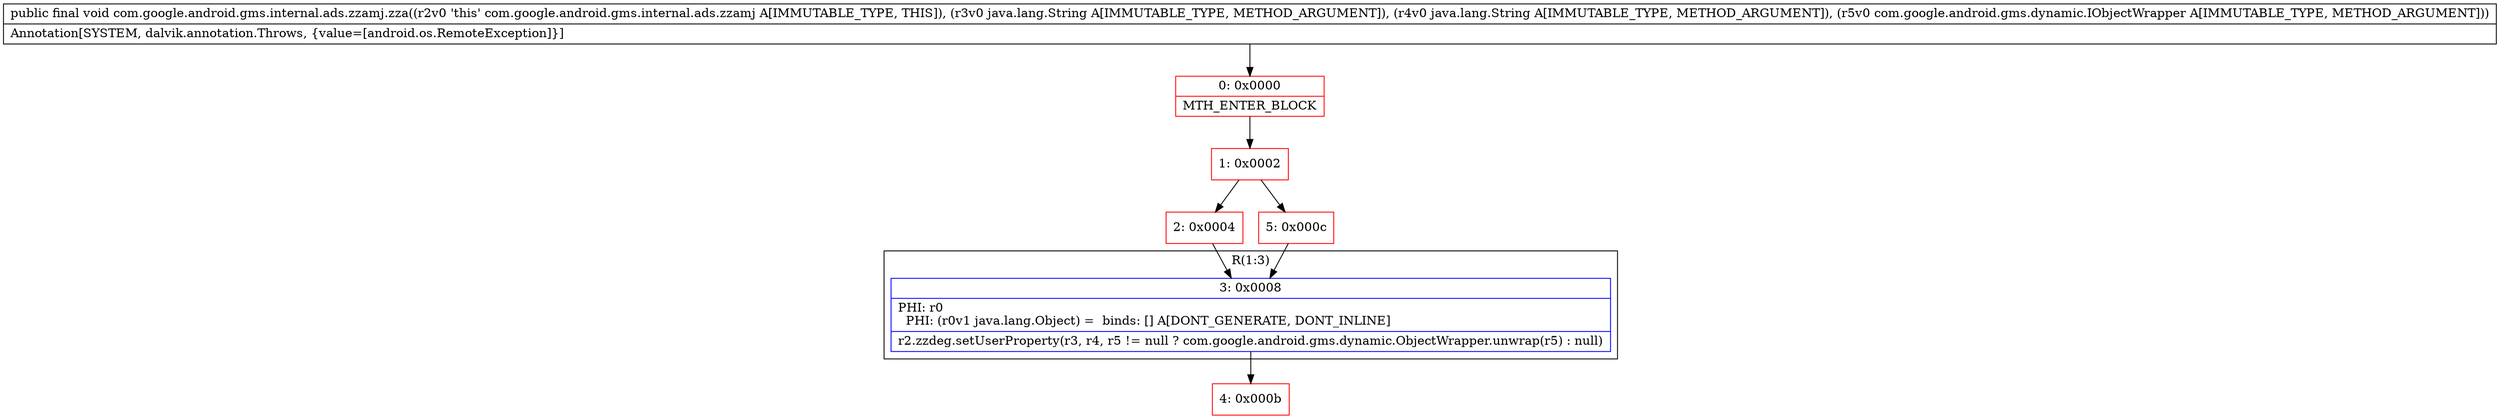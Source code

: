digraph "CFG forcom.google.android.gms.internal.ads.zzamj.zza(Ljava\/lang\/String;Ljava\/lang\/String;Lcom\/google\/android\/gms\/dynamic\/IObjectWrapper;)V" {
subgraph cluster_Region_2138497543 {
label = "R(1:3)";
node [shape=record,color=blue];
Node_3 [shape=record,label="{3\:\ 0x0008|PHI: r0 \l  PHI: (r0v1 java.lang.Object) =  binds: [] A[DONT_GENERATE, DONT_INLINE]\l|r2.zzdeg.setUserProperty(r3, r4, r5 != null ? com.google.android.gms.dynamic.ObjectWrapper.unwrap(r5) : null)\l}"];
}
Node_0 [shape=record,color=red,label="{0\:\ 0x0000|MTH_ENTER_BLOCK\l}"];
Node_1 [shape=record,color=red,label="{1\:\ 0x0002}"];
Node_2 [shape=record,color=red,label="{2\:\ 0x0004}"];
Node_4 [shape=record,color=red,label="{4\:\ 0x000b}"];
Node_5 [shape=record,color=red,label="{5\:\ 0x000c}"];
MethodNode[shape=record,label="{public final void com.google.android.gms.internal.ads.zzamj.zza((r2v0 'this' com.google.android.gms.internal.ads.zzamj A[IMMUTABLE_TYPE, THIS]), (r3v0 java.lang.String A[IMMUTABLE_TYPE, METHOD_ARGUMENT]), (r4v0 java.lang.String A[IMMUTABLE_TYPE, METHOD_ARGUMENT]), (r5v0 com.google.android.gms.dynamic.IObjectWrapper A[IMMUTABLE_TYPE, METHOD_ARGUMENT]))  | Annotation[SYSTEM, dalvik.annotation.Throws, \{value=[android.os.RemoteException]\}]\l}"];
MethodNode -> Node_0;
Node_3 -> Node_4;
Node_0 -> Node_1;
Node_1 -> Node_2;
Node_1 -> Node_5;
Node_2 -> Node_3;
Node_5 -> Node_3;
}

